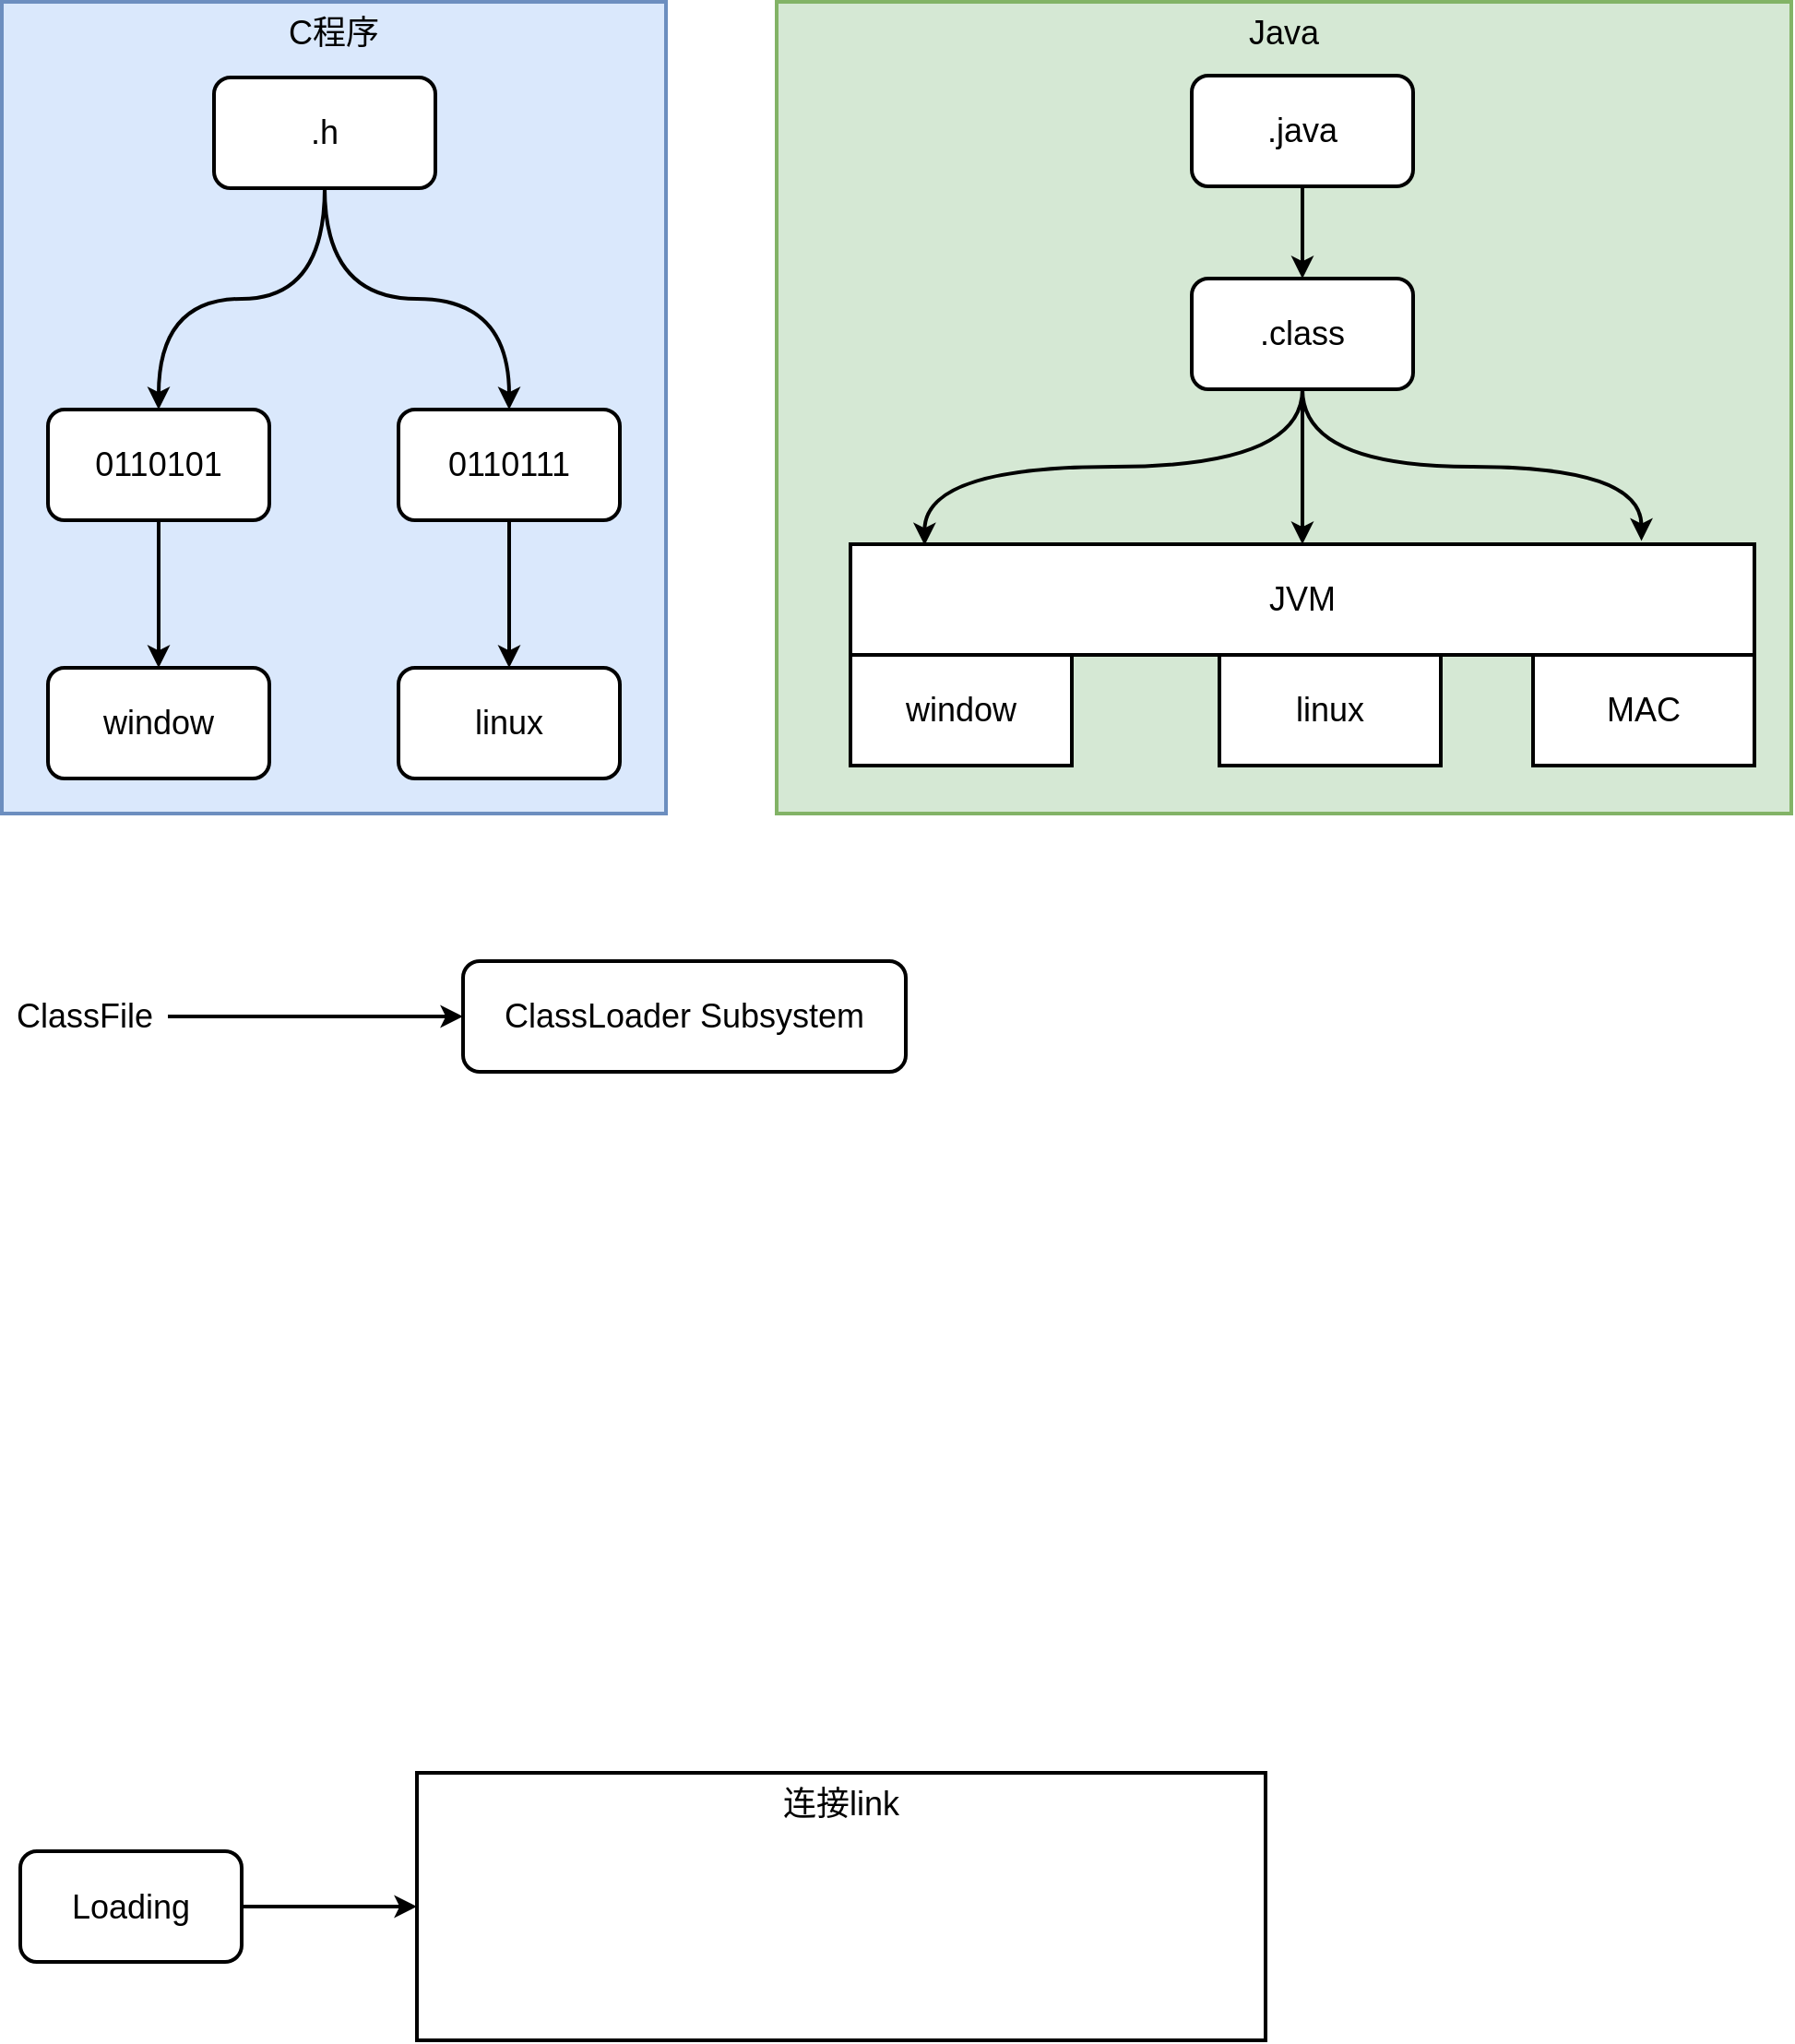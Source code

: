 <mxfile version="16.0.3" type="github" pages="6">
  <diagram id="BrPpC-8mLAdGoz8eTYsT" name="程序编译">
    <mxGraphModel dx="1038" dy="647" grid="1" gridSize="10" guides="1" tooltips="1" connect="1" arrows="1" fold="1" page="1" pageScale="1" pageWidth="827" pageHeight="1169" math="0" shadow="0">
      <root>
        <mxCell id="o0mdRVrfHWHIyfYO87qM-0" />
        <mxCell id="o0mdRVrfHWHIyfYO87qM-1" parent="o0mdRVrfHWHIyfYO87qM-0" />
        <mxCell id="o0mdRVrfHWHIyfYO87qM-2" value="C程序" style="rounded=0;whiteSpace=wrap;html=1;fontSize=18;strokeWidth=2;fillColor=#dae8fc;strokeColor=#6c8ebf;verticalAlign=top;" parent="o0mdRVrfHWHIyfYO87qM-1" vertex="1">
          <mxGeometry x="40" y="50" width="360" height="440" as="geometry" />
        </mxCell>
        <mxCell id="o0mdRVrfHWHIyfYO87qM-3" style="edgeStyle=orthogonalEdgeStyle;rounded=0;orthogonalLoop=1;jettySize=auto;html=1;entryX=0.5;entryY=0;entryDx=0;entryDy=0;fontSize=18;curved=1;strokeWidth=2;" parent="o0mdRVrfHWHIyfYO87qM-1" source="o0mdRVrfHWHIyfYO87qM-5" target="o0mdRVrfHWHIyfYO87qM-7" edge="1">
          <mxGeometry relative="1" as="geometry" />
        </mxCell>
        <mxCell id="o0mdRVrfHWHIyfYO87qM-4" style="edgeStyle=orthogonalEdgeStyle;curved=1;rounded=0;orthogonalLoop=1;jettySize=auto;html=1;fontSize=18;exitX=0.5;exitY=1;exitDx=0;exitDy=0;strokeWidth=2;" parent="o0mdRVrfHWHIyfYO87qM-1" source="o0mdRVrfHWHIyfYO87qM-5" target="o0mdRVrfHWHIyfYO87qM-9" edge="1">
          <mxGeometry relative="1" as="geometry" />
        </mxCell>
        <mxCell id="o0mdRVrfHWHIyfYO87qM-5" value=".h" style="rounded=1;whiteSpace=wrap;html=1;strokeWidth=2;fontSize=18;" parent="o0mdRVrfHWHIyfYO87qM-1" vertex="1">
          <mxGeometry x="155" y="91" width="120" height="60" as="geometry" />
        </mxCell>
        <mxCell id="o0mdRVrfHWHIyfYO87qM-6" style="edgeStyle=orthogonalEdgeStyle;curved=1;rounded=0;orthogonalLoop=1;jettySize=auto;html=1;entryX=0.5;entryY=0;entryDx=0;entryDy=0;fontSize=18;strokeWidth=2;" parent="o0mdRVrfHWHIyfYO87qM-1" source="o0mdRVrfHWHIyfYO87qM-7" target="o0mdRVrfHWHIyfYO87qM-10" edge="1">
          <mxGeometry relative="1" as="geometry" />
        </mxCell>
        <mxCell id="o0mdRVrfHWHIyfYO87qM-7" value="0110101" style="rounded=1;whiteSpace=wrap;html=1;fontSize=18;strokeWidth=2;" parent="o0mdRVrfHWHIyfYO87qM-1" vertex="1">
          <mxGeometry x="65" y="271" width="120" height="60" as="geometry" />
        </mxCell>
        <mxCell id="o0mdRVrfHWHIyfYO87qM-8" style="edgeStyle=orthogonalEdgeStyle;curved=1;rounded=0;orthogonalLoop=1;jettySize=auto;html=1;entryX=0.5;entryY=0;entryDx=0;entryDy=0;fontSize=18;strokeWidth=2;" parent="o0mdRVrfHWHIyfYO87qM-1" source="o0mdRVrfHWHIyfYO87qM-9" target="o0mdRVrfHWHIyfYO87qM-11" edge="1">
          <mxGeometry relative="1" as="geometry" />
        </mxCell>
        <mxCell id="o0mdRVrfHWHIyfYO87qM-9" value="0110111" style="rounded=1;whiteSpace=wrap;html=1;fontSize=18;strokeWidth=2;" parent="o0mdRVrfHWHIyfYO87qM-1" vertex="1">
          <mxGeometry x="255" y="271" width="120" height="60" as="geometry" />
        </mxCell>
        <mxCell id="o0mdRVrfHWHIyfYO87qM-10" value="window" style="rounded=1;whiteSpace=wrap;html=1;fontSize=18;strokeWidth=2;" parent="o0mdRVrfHWHIyfYO87qM-1" vertex="1">
          <mxGeometry x="65" y="411" width="120" height="60" as="geometry" />
        </mxCell>
        <mxCell id="o0mdRVrfHWHIyfYO87qM-11" value="linux" style="rounded=1;whiteSpace=wrap;html=1;fontSize=18;strokeWidth=2;" parent="o0mdRVrfHWHIyfYO87qM-1" vertex="1">
          <mxGeometry x="255" y="411" width="120" height="60" as="geometry" />
        </mxCell>
        <mxCell id="o0mdRVrfHWHIyfYO87qM-12" value="Java" style="rounded=0;whiteSpace=wrap;html=1;fontSize=18;strokeWidth=2;fillColor=#d5e8d4;strokeColor=#82b366;verticalAlign=top;" parent="o0mdRVrfHWHIyfYO87qM-1" vertex="1">
          <mxGeometry x="460" y="50" width="550" height="440" as="geometry" />
        </mxCell>
        <mxCell id="o0mdRVrfHWHIyfYO87qM-13" style="edgeStyle=orthogonalEdgeStyle;curved=1;rounded=0;orthogonalLoop=1;jettySize=auto;html=1;fontSize=18;strokeWidth=2;" parent="o0mdRVrfHWHIyfYO87qM-1" source="o0mdRVrfHWHIyfYO87qM-14" target="o0mdRVrfHWHIyfYO87qM-18" edge="1">
          <mxGeometry relative="1" as="geometry" />
        </mxCell>
        <mxCell id="o0mdRVrfHWHIyfYO87qM-14" value=".java" style="rounded=1;whiteSpace=wrap;html=1;fontSize=18;strokeWidth=2;" parent="o0mdRVrfHWHIyfYO87qM-1" vertex="1">
          <mxGeometry x="685" y="90" width="120" height="60" as="geometry" />
        </mxCell>
        <mxCell id="o0mdRVrfHWHIyfYO87qM-15" style="edgeStyle=orthogonalEdgeStyle;curved=1;rounded=0;orthogonalLoop=1;jettySize=auto;html=1;entryX=0.082;entryY=0.01;entryDx=0;entryDy=0;entryPerimeter=0;fontSize=18;strokeWidth=2;" parent="o0mdRVrfHWHIyfYO87qM-1" source="o0mdRVrfHWHIyfYO87qM-18" target="o0mdRVrfHWHIyfYO87qM-19" edge="1">
          <mxGeometry relative="1" as="geometry" />
        </mxCell>
        <mxCell id="o0mdRVrfHWHIyfYO87qM-16" style="edgeStyle=orthogonalEdgeStyle;curved=1;rounded=0;orthogonalLoop=1;jettySize=auto;html=1;fontSize=18;strokeWidth=2;" parent="o0mdRVrfHWHIyfYO87qM-1" source="o0mdRVrfHWHIyfYO87qM-18" target="o0mdRVrfHWHIyfYO87qM-19" edge="1">
          <mxGeometry relative="1" as="geometry" />
        </mxCell>
        <mxCell id="o0mdRVrfHWHIyfYO87qM-17" style="edgeStyle=orthogonalEdgeStyle;curved=1;rounded=0;orthogonalLoop=1;jettySize=auto;html=1;entryX=0.875;entryY=-0.03;entryDx=0;entryDy=0;entryPerimeter=0;fontSize=18;strokeWidth=2;" parent="o0mdRVrfHWHIyfYO87qM-1" source="o0mdRVrfHWHIyfYO87qM-18" target="o0mdRVrfHWHIyfYO87qM-19" edge="1">
          <mxGeometry relative="1" as="geometry" />
        </mxCell>
        <mxCell id="o0mdRVrfHWHIyfYO87qM-18" value=".class" style="rounded=1;whiteSpace=wrap;html=1;fontSize=18;strokeWidth=2;" parent="o0mdRVrfHWHIyfYO87qM-1" vertex="1">
          <mxGeometry x="685" y="200" width="120" height="60" as="geometry" />
        </mxCell>
        <mxCell id="o0mdRVrfHWHIyfYO87qM-19" value="JVM" style="rounded=0;whiteSpace=wrap;html=1;fontSize=18;strokeWidth=2;" parent="o0mdRVrfHWHIyfYO87qM-1" vertex="1">
          <mxGeometry x="500" y="344" width="490" height="60" as="geometry" />
        </mxCell>
        <mxCell id="o0mdRVrfHWHIyfYO87qM-20" value="window" style="rounded=0;whiteSpace=wrap;html=1;fontSize=18;strokeWidth=2;" parent="o0mdRVrfHWHIyfYO87qM-1" vertex="1">
          <mxGeometry x="500" y="404" width="120" height="60" as="geometry" />
        </mxCell>
        <mxCell id="o0mdRVrfHWHIyfYO87qM-21" value="linux" style="rounded=0;whiteSpace=wrap;html=1;fontSize=18;strokeWidth=2;" parent="o0mdRVrfHWHIyfYO87qM-1" vertex="1">
          <mxGeometry x="700" y="404" width="120" height="60" as="geometry" />
        </mxCell>
        <mxCell id="o0mdRVrfHWHIyfYO87qM-22" value="MAC" style="rounded=0;whiteSpace=wrap;html=1;fontSize=18;strokeWidth=2;" parent="o0mdRVrfHWHIyfYO87qM-1" vertex="1">
          <mxGeometry x="870" y="404" width="120" height="60" as="geometry" />
        </mxCell>
        <mxCell id="o0mdRVrfHWHIyfYO87qM-25" style="edgeStyle=orthogonalEdgeStyle;rounded=0;orthogonalLoop=1;jettySize=auto;html=1;fontSize=18;strokeWidth=2;" parent="o0mdRVrfHWHIyfYO87qM-1" source="o0mdRVrfHWHIyfYO87qM-23" target="o0mdRVrfHWHIyfYO87qM-24" edge="1">
          <mxGeometry relative="1" as="geometry" />
        </mxCell>
        <mxCell id="o0mdRVrfHWHIyfYO87qM-23" value="ClassFile" style="text;html=1;strokeColor=none;fillColor=none;align=center;verticalAlign=middle;whiteSpace=wrap;rounded=0;fontSize=18;" parent="o0mdRVrfHWHIyfYO87qM-1" vertex="1">
          <mxGeometry x="40" y="585" width="90" height="30" as="geometry" />
        </mxCell>
        <mxCell id="o0mdRVrfHWHIyfYO87qM-24" value="ClassLoader Subsystem" style="rounded=1;whiteSpace=wrap;html=1;fontSize=18;strokeWidth=2;" parent="o0mdRVrfHWHIyfYO87qM-1" vertex="1">
          <mxGeometry x="290" y="570" width="240" height="60" as="geometry" />
        </mxCell>
        <mxCell id="o0mdRVrfHWHIyfYO87qM-28" style="edgeStyle=orthogonalEdgeStyle;rounded=0;orthogonalLoop=1;jettySize=auto;html=1;fontSize=18;strokeWidth=2;" parent="o0mdRVrfHWHIyfYO87qM-1" source="o0mdRVrfHWHIyfYO87qM-26" target="o0mdRVrfHWHIyfYO87qM-27" edge="1">
          <mxGeometry relative="1" as="geometry" />
        </mxCell>
        <mxCell id="o0mdRVrfHWHIyfYO87qM-26" value="Loading" style="rounded=1;whiteSpace=wrap;html=1;fontSize=18;strokeWidth=2;" parent="o0mdRVrfHWHIyfYO87qM-1" vertex="1">
          <mxGeometry x="50" y="1052.5" width="120" height="60" as="geometry" />
        </mxCell>
        <mxCell id="o0mdRVrfHWHIyfYO87qM-27" value="连接link" style="rounded=0;whiteSpace=wrap;html=1;fontSize=18;strokeWidth=2;verticalAlign=top;" parent="o0mdRVrfHWHIyfYO87qM-1" vertex="1">
          <mxGeometry x="265" y="1010" width="460" height="145" as="geometry" />
        </mxCell>
      </root>
    </mxGraphModel>
  </diagram>
  <diagram id="2qeyQCbmPffhCebhITNP" name="JVM结构图">
    <mxGraphModel dx="1038" dy="647" grid="1" gridSize="10" guides="1" tooltips="1" connect="1" arrows="1" fold="1" page="1" pageScale="1" pageWidth="827" pageHeight="1169" background="none" math="0" shadow="0">
      <root>
        <mxCell id="0" />
        <mxCell id="1" parent="0" />
        <mxCell id="GCJxsYK008IPCIfOtPau-4" style="edgeStyle=orthogonalEdgeStyle;rounded=0;orthogonalLoop=1;jettySize=auto;html=1;fontSize=30;strokeWidth=2;" parent="1" source="GCJxsYK008IPCIfOtPau-1" target="GCJxsYK008IPCIfOtPau-3" edge="1">
          <mxGeometry relative="1" as="geometry" />
        </mxCell>
        <mxCell id="GCJxsYK008IPCIfOtPau-1" value="Class Files" style="text;html=1;strokeColor=none;fillColor=none;align=center;verticalAlign=middle;whiteSpace=wrap;rounded=0;fontSize=30;" parent="1" vertex="1">
          <mxGeometry x="130" y="151" width="150" height="30" as="geometry" />
        </mxCell>
        <mxCell id="GCJxsYK008IPCIfOtPau-3" value="Class Loader Subsystem" style="shape=cube;whiteSpace=wrap;html=1;boundedLbl=1;backgroundOutline=1;darkOpacity=0.05;darkOpacity2=0.1;fontSize=26;strokeWidth=2;fillColor=#dae8fc;strokeColor=#19202B;gradientColor=#7ea6e0;" parent="1" vertex="1">
          <mxGeometry x="490" y="126" width="350" height="80" as="geometry" />
        </mxCell>
        <mxCell id="GCJxsYK008IPCIfOtPau-5" value="Runtime Data Areas" style="rounded=0;whiteSpace=wrap;html=1;fontSize=26;strokeColor=#6c8ebf;strokeWidth=2;fillColor=#dae8fc;verticalAlign=bottom;fontStyle=1;gradientColor=#ffffff;" parent="1" vertex="1">
          <mxGeometry x="20" y="290" width="920" height="220" as="geometry" />
        </mxCell>
        <mxCell id="GCJxsYK008IPCIfOtPau-9" value="Method&lt;br style=&quot;font-size: 24px;&quot;&gt;Area" style="rounded=0;whiteSpace=wrap;html=1;fontSize=24;strokeColor=none;strokeWidth=1;fillColor=#cce5ff;gradientDirection=south;gradientColor=#ffffff;glass=0;shadow=1;" parent="1" vertex="1">
          <mxGeometry x="40" y="320" width="160" height="90" as="geometry" />
        </mxCell>
        <mxCell id="GCJxsYK008IPCIfOtPau-10" value="Heap" style="rounded=0;whiteSpace=wrap;html=1;fontSize=24;strokeColor=none;strokeWidth=1;fillColor=#cce5ff;gradientDirection=south;gradientColor=#ffffff;sketch=0;shadow=1;" parent="1" vertex="1">
          <mxGeometry x="220" y="320" width="160" height="90" as="geometry" />
        </mxCell>
        <mxCell id="GCJxsYK008IPCIfOtPau-11" value="&amp;nbsp; Execution&lt;br style=&quot;font-size: 26px;&quot;&gt;&amp;nbsp; Engine" style="shape=cube;whiteSpace=wrap;html=1;boundedLbl=1;backgroundOutline=1;darkOpacity=0.05;darkOpacity2=0.1;fontSize=26;strokeColor=#000000;strokeWidth=2;fillColor=#dae8fc;gradientColor=#7ea6e0;align=left;gradientDirection=west;" parent="1" vertex="1">
          <mxGeometry x="40" y="580" width="490" height="130" as="geometry" />
        </mxCell>
        <mxCell id="GCJxsYK008IPCIfOtPau-12" value="JIT&lt;br style=&quot;font-size: 20px;&quot;&gt;Compiler" style="rounded=0;whiteSpace=wrap;html=1;fontSize=20;strokeColor=none;strokeWidth=2;fillColor=#cce5ff;gradientColor=#ffffff;" parent="1" vertex="1">
          <mxGeometry x="225" y="625" width="120" height="70" as="geometry" />
        </mxCell>
        <mxCell id="GCJxsYK008IPCIfOtPau-13" value="Garbage&lt;br&gt;Collector" style="rounded=0;whiteSpace=wrap;html=1;fontSize=20;strokeColor=none;strokeWidth=2;fillColor=#cce5ff;gradientColor=#ffffff;" parent="1" vertex="1">
          <mxGeometry x="370" y="625" width="120" height="70" as="geometry" />
        </mxCell>
        <mxCell id="GCJxsYK008IPCIfOtPau-14" value="" style="shape=flexArrow;endArrow=classic;html=1;rounded=0;fontSize=26;strokeWidth=2;exitX=0.25;exitY=1;exitDx=0;exitDy=0;endWidth=26;endSize=8.47;width=18;fillColor=#e1d5e7;strokeColor=#9673a6;entryX=0.429;entryY=0.012;entryDx=0;entryDy=0;entryPerimeter=0;" parent="1" source="GCJxsYK008IPCIfOtPau-5" target="GCJxsYK008IPCIfOtPau-11" edge="1">
          <mxGeometry width="50" height="50" relative="1" as="geometry">
            <mxPoint x="390" y="520" as="sourcePoint" />
            <mxPoint x="205" y="580" as="targetPoint" />
          </mxGeometry>
        </mxCell>
        <mxCell id="GCJxsYK008IPCIfOtPau-15" value="" style="shape=flexArrow;endArrow=classic;html=1;rounded=0;fontSize=26;strokeWidth=2;exitX=0.25;exitY=1;exitDx=0;exitDy=0;endWidth=26;endSize=8.47;width=18;fillColor=#e1d5e7;strokeColor=#9673a6;gradientColor=none;" parent="1" edge="1">
          <mxGeometry width="50" height="50" relative="1" as="geometry">
            <mxPoint x="190" y="580" as="sourcePoint" />
            <mxPoint x="190" y="510" as="targetPoint" />
          </mxGeometry>
        </mxCell>
        <mxCell id="GCJxsYK008IPCIfOtPau-16" value="" style="shape=flexArrow;endArrow=classic;html=1;rounded=0;fontSize=26;strokeWidth=2;exitX=0.574;exitY=1.003;exitDx=0;exitDy=0;exitPerimeter=0;width=27;endSize=10.2;endWidth=32;fillColor=#e1d5e7;strokeColor=#9673a6;entryX=0.729;entryY=0;entryDx=0;entryDy=0;entryPerimeter=0;" parent="1" source="GCJxsYK008IPCIfOtPau-3" target="GCJxsYK008IPCIfOtPau-5" edge="1">
          <mxGeometry width="50" height="50" relative="1" as="geometry">
            <mxPoint x="490" y="240" as="sourcePoint" />
            <mxPoint x="660" y="288" as="targetPoint" />
          </mxGeometry>
        </mxCell>
        <mxCell id="GCJxsYK008IPCIfOtPau-17" value="" style="shape=flexArrow;endArrow=classic;html=1;rounded=0;fontSize=26;strokeWidth=2;entryX=0.692;entryY=-0.014;entryDx=0;entryDy=0;entryPerimeter=0;width=27;endSize=10.91;endWidth=35;fillColor=#e1d5e7;strokeColor=#9673a6;exitX=0.622;exitY=0;exitDx=0;exitDy=0;exitPerimeter=0;" parent="1" source="GCJxsYK008IPCIfOtPau-5" edge="1">
          <mxGeometry width="50" height="50" relative="1" as="geometry">
            <mxPoint x="592" y="287" as="sourcePoint" />
            <mxPoint x="591.824" y="206" as="targetPoint" />
          </mxGeometry>
        </mxCell>
        <mxCell id="GCJxsYK008IPCIfOtPau-18" value="Java&lt;br&gt;Thread" style="rounded=0;whiteSpace=wrap;html=1;fontSize=24;strokeColor=none;strokeWidth=1;fillColor=#cce5ff;gradientDirection=south;gradientColor=#ffffff;sketch=0;shadow=1;" parent="1" vertex="1">
          <mxGeometry x="400" y="320" width="160" height="90" as="geometry" />
        </mxCell>
        <mxCell id="GCJxsYK008IPCIfOtPau-19" value="Program&lt;br&gt;Counter&lt;br&gt;Registers" style="rounded=0;whiteSpace=wrap;html=1;fontSize=24;strokeColor=none;strokeWidth=1;fillColor=#cce5ff;gradientDirection=south;gradientColor=#ffffff;sketch=0;shadow=1;" parent="1" vertex="1">
          <mxGeometry x="580" y="320" width="160" height="90" as="geometry" />
        </mxCell>
        <mxCell id="GCJxsYK008IPCIfOtPau-20" value="Native&lt;br&gt;Internal&lt;br&gt;Threads" style="rounded=0;whiteSpace=wrap;html=1;fontSize=24;strokeColor=none;strokeWidth=1;fillColor=#cce5ff;gradientDirection=south;gradientColor=#ffffff;sketch=0;shadow=1;" parent="1" vertex="1">
          <mxGeometry x="760" y="320" width="160" height="90" as="geometry" />
        </mxCell>
        <mxCell id="GCJxsYK008IPCIfOtPau-21" value="Native&lt;br&gt;Method&lt;br&gt;Interface" style="rounded=0;whiteSpace=wrap;html=1;shadow=1;glass=0;sketch=0;fontSize=24;strokeColor=#D2DEED;strokeWidth=1;gradientDirection=south;fillColor=#cce5ff;gradientColor=#ffffff;" parent="1" vertex="1">
          <mxGeometry x="673" y="600" width="177" height="110" as="geometry" />
        </mxCell>
        <mxCell id="GCJxsYK008IPCIfOtPau-22" value="" style="endArrow=classic;startArrow=classic;html=1;rounded=0;fontSize=24;strokeWidth=2;gradientColor=none;entryX=0;entryY=0.5;entryDx=0;entryDy=0;exitX=0;exitY=0;exitDx=490;exitDy=75;exitPerimeter=0;" parent="1" source="GCJxsYK008IPCIfOtPau-11" target="GCJxsYK008IPCIfOtPau-21" edge="1">
          <mxGeometry width="50" height="50" relative="1" as="geometry">
            <mxPoint x="490" y="480" as="sourcePoint" />
            <mxPoint x="540" y="430" as="targetPoint" />
          </mxGeometry>
        </mxCell>
        <mxCell id="GCJxsYK008IPCIfOtPau-23" value="" style="endArrow=classic;startArrow=classic;html=1;rounded=0;fontSize=24;strokeWidth=2;gradientColor=none;entryX=0.808;entryY=1.005;entryDx=0;entryDy=0;entryPerimeter=0;exitX=0.5;exitY=0;exitDx=0;exitDy=0;" parent="1" source="GCJxsYK008IPCIfOtPau-21" target="GCJxsYK008IPCIfOtPau-5" edge="1">
          <mxGeometry width="50" height="50" relative="1" as="geometry">
            <mxPoint x="740" y="580" as="sourcePoint" />
            <mxPoint x="790" y="530" as="targetPoint" />
          </mxGeometry>
        </mxCell>
        <mxCell id="GCJxsYK008IPCIfOtPau-25" style="edgeStyle=orthogonalEdgeStyle;rounded=0;orthogonalLoop=1;jettySize=auto;html=1;entryX=1;entryY=0.5;entryDx=0;entryDy=0;fontSize=24;strokeWidth=2;gradientColor=none;" parent="1" source="GCJxsYK008IPCIfOtPau-24" target="GCJxsYK008IPCIfOtPau-21" edge="1">
          <mxGeometry relative="1" as="geometry" />
        </mxCell>
        <mxCell id="GCJxsYK008IPCIfOtPau-24" value="Native&lt;br&gt;Method&lt;br&gt;Libraries" style="text;html=1;strokeColor=none;fillColor=none;align=center;verticalAlign=middle;whiteSpace=wrap;rounded=0;shadow=1;glass=0;sketch=0;fontSize=24;" parent="1" vertex="1">
          <mxGeometry x="900" y="612.5" width="120" height="85" as="geometry" />
        </mxCell>
        <mxCell id="GCJxsYK008IPCIfOtPau-26" value="HotSpot JVM:Architecture" style="text;html=1;strokeColor=none;fillColor=none;align=center;verticalAlign=middle;whiteSpace=wrap;rounded=0;shadow=1;glass=0;sketch=0;fontSize=40;fontStyle=1" parent="1" vertex="1">
          <mxGeometry x="210" y="50" width="550" height="30" as="geometry" />
        </mxCell>
      </root>
    </mxGraphModel>
  </diagram>
  <diagram id="6c3I7alsUVyJTJP19MSs" name="类加载器（双亲委派机制）">
    <mxGraphModel dx="1038" dy="647" grid="1" gridSize="10" guides="1" tooltips="1" connect="1" arrows="1" fold="1" page="1" pageScale="1" pageWidth="827" pageHeight="1169" math="0" shadow="0">
      <root>
        <mxCell id="tSh51RTxntLPx30OHqAE-0" />
        <mxCell id="tSh51RTxntLPx30OHqAE-1" parent="tSh51RTxntLPx30OHqAE-0" />
        <mxCell id="tSh51RTxntLPx30OHqAE-10" style="edgeStyle=orthogonalEdgeStyle;rounded=0;orthogonalLoop=1;jettySize=auto;html=1;entryX=0.75;entryY=0;entryDx=0;entryDy=0;fontSize=18;strokeWidth=2;exitX=0.75;exitY=1;exitDx=0;exitDy=0;" parent="tSh51RTxntLPx30OHqAE-1" source="tSh51RTxntLPx30OHqAE-2" target="tSh51RTxntLPx30OHqAE-3" edge="1">
          <mxGeometry relative="1" as="geometry" />
        </mxCell>
        <mxCell id="tSh51RTxntLPx30OHqAE-16" value="4、没有找到，交给 ExtClassLoader" style="edgeLabel;html=1;align=center;verticalAlign=middle;resizable=0;points=[];fontSize=14;" parent="tSh51RTxntLPx30OHqAE-10" vertex="1" connectable="0">
          <mxGeometry x="-0.329" relative="1" as="geometry">
            <mxPoint as="offset" />
          </mxGeometry>
        </mxCell>
        <mxCell id="tSh51RTxntLPx30OHqAE-21" style="edgeStyle=orthogonalEdgeStyle;rounded=0;orthogonalLoop=1;jettySize=auto;html=1;fontSize=18;strokeWidth=2;" parent="tSh51RTxntLPx30OHqAE-1" source="tSh51RTxntLPx30OHqAE-2" target="tSh51RTxntLPx30OHqAE-19" edge="1">
          <mxGeometry relative="1" as="geometry" />
        </mxCell>
        <mxCell id="tSh51RTxntLPx30OHqAE-2" value="启动类、根据加载器 BootstrapClassLoader" style="rounded=1;whiteSpace=wrap;html=1;fontSize=16;strokeWidth=2;" parent="tSh51RTxntLPx30OHqAE-1" vertex="1">
          <mxGeometry x="60" y="50" width="410" height="60" as="geometry" />
        </mxCell>
        <mxCell id="tSh51RTxntLPx30OHqAE-9" style="edgeStyle=orthogonalEdgeStyle;rounded=0;orthogonalLoop=1;jettySize=auto;html=1;entryX=0.221;entryY=1.039;entryDx=0;entryDy=0;entryPerimeter=0;fontSize=18;strokeWidth=2;exitX=0.221;exitY=-0.026;exitDx=0;exitDy=0;exitPerimeter=0;" parent="tSh51RTxntLPx30OHqAE-1" source="tSh51RTxntLPx30OHqAE-3" target="tSh51RTxntLPx30OHqAE-2" edge="1">
          <mxGeometry relative="1" as="geometry" />
        </mxCell>
        <mxCell id="tSh51RTxntLPx30OHqAE-15" value="3、委托" style="edgeLabel;html=1;align=center;verticalAlign=middle;resizable=0;points=[];fontSize=14;" parent="tSh51RTxntLPx30OHqAE-9" vertex="1" connectable="0">
          <mxGeometry x="0.257" y="3" relative="1" as="geometry">
            <mxPoint as="offset" />
          </mxGeometry>
        </mxCell>
        <mxCell id="tSh51RTxntLPx30OHqAE-11" style="edgeStyle=orthogonalEdgeStyle;rounded=0;orthogonalLoop=1;jettySize=auto;html=1;entryX=0.726;entryY=-0.001;entryDx=0;entryDy=0;entryPerimeter=0;fontSize=18;strokeWidth=2;exitX=0.75;exitY=1;exitDx=0;exitDy=0;" parent="tSh51RTxntLPx30OHqAE-1" source="tSh51RTxntLPx30OHqAE-3" target="tSh51RTxntLPx30OHqAE-4" edge="1">
          <mxGeometry relative="1" as="geometry" />
        </mxCell>
        <mxCell id="tSh51RTxntLPx30OHqAE-17" value="5、没有找到，交给AppClassLoader" style="edgeLabel;html=1;align=center;verticalAlign=middle;resizable=0;points=[];fontSize=14;" parent="tSh51RTxntLPx30OHqAE-11" vertex="1" connectable="0">
          <mxGeometry x="-0.232" relative="1" as="geometry">
            <mxPoint as="offset" />
          </mxGeometry>
        </mxCell>
        <mxCell id="tSh51RTxntLPx30OHqAE-22" style="edgeStyle=orthogonalEdgeStyle;rounded=0;orthogonalLoop=1;jettySize=auto;html=1;fontSize=18;strokeWidth=2;" parent="tSh51RTxntLPx30OHqAE-1" source="tSh51RTxntLPx30OHqAE-3" target="tSh51RTxntLPx30OHqAE-20" edge="1">
          <mxGeometry relative="1" as="geometry" />
        </mxCell>
        <mxCell id="tSh51RTxntLPx30OHqAE-3" value="扩展类加载器 ExtClassLoader" style="rounded=1;whiteSpace=wrap;html=1;fontSize=16;strokeWidth=2;" parent="tSh51RTxntLPx30OHqAE-1" vertex="1">
          <mxGeometry x="60" y="200" width="410" height="60" as="geometry" />
        </mxCell>
        <mxCell id="tSh51RTxntLPx30OHqAE-8" style="edgeStyle=orthogonalEdgeStyle;rounded=0;orthogonalLoop=1;jettySize=auto;html=1;entryX=0.218;entryY=1.037;entryDx=0;entryDy=0;entryPerimeter=0;fontSize=18;strokeWidth=2;exitX=0.195;exitY=-0.006;exitDx=0;exitDy=0;exitPerimeter=0;" parent="tSh51RTxntLPx30OHqAE-1" source="tSh51RTxntLPx30OHqAE-4" target="tSh51RTxntLPx30OHqAE-3" edge="1">
          <mxGeometry relative="1" as="geometry" />
        </mxCell>
        <mxCell id="tSh51RTxntLPx30OHqAE-14" value="2、委托" style="edgeLabel;html=1;align=center;verticalAlign=middle;resizable=0;points=[];fontSize=14;" parent="tSh51RTxntLPx30OHqAE-8" vertex="1" connectable="0">
          <mxGeometry x="0.156" y="-1" relative="1" as="geometry">
            <mxPoint as="offset" />
          </mxGeometry>
        </mxCell>
        <mxCell id="tSh51RTxntLPx30OHqAE-12" style="edgeStyle=orthogonalEdgeStyle;rounded=0;orthogonalLoop=1;jettySize=auto;html=1;entryX=0.5;entryY=0;entryDx=0;entryDy=0;fontSize=18;strokeWidth=2;exitX=0.743;exitY=1.018;exitDx=0;exitDy=0;exitPerimeter=0;" parent="tSh51RTxntLPx30OHqAE-1" source="tSh51RTxntLPx30OHqAE-4" target="tSh51RTxntLPx30OHqAE-6" edge="1">
          <mxGeometry relative="1" as="geometry" />
        </mxCell>
        <mxCell id="tSh51RTxntLPx30OHqAE-18" value="6、没有找到，交给SeltClassLoader" style="edgeLabel;html=1;align=center;verticalAlign=middle;resizable=0;points=[];fontSize=14;" parent="tSh51RTxntLPx30OHqAE-12" vertex="1" connectable="0">
          <mxGeometry x="-0.339" relative="1" as="geometry">
            <mxPoint as="offset" />
          </mxGeometry>
        </mxCell>
        <mxCell id="tSh51RTxntLPx30OHqAE-26" style="edgeStyle=orthogonalEdgeStyle;rounded=0;orthogonalLoop=1;jettySize=auto;html=1;fontSize=18;strokeWidth=2;" parent="tSh51RTxntLPx30OHqAE-1" source="tSh51RTxntLPx30OHqAE-4" target="tSh51RTxntLPx30OHqAE-24" edge="1">
          <mxGeometry relative="1" as="geometry" />
        </mxCell>
        <mxCell id="tSh51RTxntLPx30OHqAE-4" value="系统、应用加载器 AppClassLoader" style="rounded=1;whiteSpace=wrap;html=1;fontSize=16;strokeWidth=2;" parent="tSh51RTxntLPx30OHqAE-1" vertex="1">
          <mxGeometry x="70" y="370" width="410" height="60" as="geometry" />
        </mxCell>
        <mxCell id="tSh51RTxntLPx30OHqAE-7" style="edgeStyle=orthogonalEdgeStyle;rounded=0;orthogonalLoop=1;jettySize=auto;html=1;entryX=0.183;entryY=1;entryDx=0;entryDy=0;entryPerimeter=0;fontSize=18;strokeWidth=2;" parent="tSh51RTxntLPx30OHqAE-1" source="tSh51RTxntLPx30OHqAE-5" target="tSh51RTxntLPx30OHqAE-4" edge="1">
          <mxGeometry relative="1" as="geometry" />
        </mxCell>
        <mxCell id="tSh51RTxntLPx30OHqAE-13" value="1、挂载" style="edgeLabel;html=1;align=center;verticalAlign=middle;resizable=0;points=[];fontSize=14;" parent="tSh51RTxntLPx30OHqAE-7" vertex="1" connectable="0">
          <mxGeometry x="-0.119" y="-2" relative="1" as="geometry">
            <mxPoint as="offset" />
          </mxGeometry>
        </mxCell>
        <mxCell id="tSh51RTxntLPx30OHqAE-5" value="自定义类加载器" style="rounded=1;whiteSpace=wrap;html=1;fontSize=16;strokeWidth=2;" parent="tSh51RTxntLPx30OHqAE-1" vertex="1">
          <mxGeometry x="56" y="525" width="180" height="60" as="geometry" />
        </mxCell>
        <mxCell id="tSh51RTxntLPx30OHqAE-27" style="edgeStyle=orthogonalEdgeStyle;rounded=0;orthogonalLoop=1;jettySize=auto;html=1;fontSize=18;strokeWidth=2;" parent="tSh51RTxntLPx30OHqAE-1" source="tSh51RTxntLPx30OHqAE-6" target="tSh51RTxntLPx30OHqAE-25" edge="1">
          <mxGeometry relative="1" as="geometry" />
        </mxCell>
        <mxCell id="tSh51RTxntLPx30OHqAE-6" value="自定义类加载器" style="rounded=1;whiteSpace=wrap;html=1;fontSize=16;strokeWidth=2;" parent="tSh51RTxntLPx30OHqAE-1" vertex="1">
          <mxGeometry x="280" y="525" width="190" height="60" as="geometry" />
        </mxCell>
        <mxCell id="tSh51RTxntLPx30OHqAE-19" value="%/JAVA_HOME/lib" style="text;html=1;strokeColor=none;fillColor=none;align=center;verticalAlign=middle;whiteSpace=wrap;rounded=0;fontSize=16;" parent="tSh51RTxntLPx30OHqAE-1" vertex="1">
          <mxGeometry x="607" y="65" width="143" height="30" as="geometry" />
        </mxCell>
        <mxCell id="tSh51RTxntLPx30OHqAE-20" value="%/JAVA_HOME/jir/lib/ext" style="text;html=1;strokeColor=none;fillColor=none;align=center;verticalAlign=middle;whiteSpace=wrap;rounded=0;fontSize=16;" parent="tSh51RTxntLPx30OHqAE-1" vertex="1">
          <mxGeometry x="607" y="215" width="193" height="30" as="geometry" />
        </mxCell>
        <mxCell id="tSh51RTxntLPx30OHqAE-24" value="ClassPath,当前应用" style="text;html=1;strokeColor=none;fillColor=none;align=center;verticalAlign=middle;whiteSpace=wrap;rounded=0;fontSize=16;" parent="tSh51RTxntLPx30OHqAE-1" vertex="1">
          <mxGeometry x="620" y="385" width="160" height="30" as="geometry" />
        </mxCell>
        <mxCell id="tSh51RTxntLPx30OHqAE-25" value="本地磁盘或网络" style="text;html=1;strokeColor=none;fillColor=none;align=center;verticalAlign=middle;whiteSpace=wrap;rounded=0;fontSize=16;" parent="tSh51RTxntLPx30OHqAE-1" vertex="1">
          <mxGeometry x="630" y="540" width="130" height="30" as="geometry" />
        </mxCell>
        <mxCell id="GTbAWmtr8gv5MRB0v87--0" value="沙箱机制" style="shape=note;whiteSpace=wrap;html=1;backgroundOutline=1;darkOpacity=0.05;fontSize=16;strokeWidth=2;fillColor=#fff2cc;strokeColor=#d6b656;" parent="tSh51RTxntLPx30OHqAE-1" vertex="1">
          <mxGeometry x="210" y="680" width="300" height="100" as="geometry" />
        </mxCell>
      </root>
    </mxGraphModel>
  </diagram>
  <diagram id="wTqNtEC7suXkA1arGQHM" name="运行时数据区域">
    <mxGraphModel dx="1865" dy="647" grid="1" gridSize="10" guides="1" tooltips="1" connect="1" arrows="1" fold="1" page="1" pageScale="1" pageWidth="827" pageHeight="1169" math="0" shadow="0">
      <root>
        <mxCell id="BbJAuV3L56FwL83caDEo-0" />
        <mxCell id="BbJAuV3L56FwL83caDEo-1" parent="BbJAuV3L56FwL83caDEo-0" />
        <mxCell id="BbJAuV3L56FwL83caDEo-27" value="Heap" style="rounded=0;whiteSpace=wrap;html=1;fontSize=16;strokeWidth=2;verticalAlign=top;" parent="BbJAuV3L56FwL83caDEo-1" vertex="1">
          <mxGeometry x="-408" y="900" width="306" height="220" as="geometry" />
        </mxCell>
        <mxCell id="BbJAuV3L56FwL83caDEo-2" value="1、程序计数器：私有的&lt;br&gt;&lt;span style=&quot;white-space: pre&quot;&gt; &lt;/span&gt;Java方法：虚拟机字节码指定的地址&lt;br&gt;&lt;span style=&quot;white-space: pre&quot;&gt; &lt;/span&gt;native方法：undifined&lt;br&gt;2、stack：私有的&lt;br&gt;&lt;span style=&quot;white-space: pre&quot;&gt; &lt;/span&gt;每个方法对应的虚拟机栈，局部变量等&lt;br&gt;3、本地方法栈：私有的，native&lt;br&gt;4、方法区（永久代）共享&lt;br&gt;&lt;span style=&quot;white-space: pre&quot;&gt; &lt;/span&gt;1.6 有永久代，常量池放到方法区&lt;br&gt;&lt;span style=&quot;white-space: pre&quot;&gt; &lt;/span&gt;1.7 有永久代，常量池放在堆中&lt;br&gt;&lt;span style=&quot;white-space: pre&quot;&gt; &lt;/span&gt;1.8 元空间，64 位 JVM 默认元空间是 21 M&lt;br&gt;5、堆：共享空间&lt;br&gt;&lt;span style=&quot;white-space: pre&quot;&gt; &lt;/span&gt;存放大部分的实例对象，堆是 GC 的主要区域" style="shape=note;whiteSpace=wrap;html=1;backgroundOutline=1;darkOpacity=0.05;fontSize=16;strokeWidth=2;fillColor=#fff2cc;strokeColor=#d6b656;align=left;verticalAlign=top;" parent="BbJAuV3L56FwL83caDEo-1" vertex="1">
          <mxGeometry x="-110" y="50" width="500" height="280" as="geometry" />
        </mxCell>
        <mxCell id="BbJAuV3L56FwL83caDEo-3" value="Runtime Data areas" style="rounded=0;whiteSpace=wrap;html=1;fontSize=16;strokeWidth=2;fillColor=#dae8fc;strokeColor=#6c8ebf;verticalAlign=top;" parent="BbJAuV3L56FwL83caDEo-1" vertex="1">
          <mxGeometry x="-800" y="40" width="660" height="300" as="geometry" />
        </mxCell>
        <mxCell id="BbJAuV3L56FwL83caDEo-4" value="方法区" style="rounded=1;whiteSpace=wrap;html=1;fontSize=16;strokeWidth=2;fillColor=#1ba1e2;fontColor=#ffffff;strokeColor=#006EAF;verticalAlign=top;" parent="BbJAuV3L56FwL83caDEo-1" vertex="1">
          <mxGeometry x="-770" y="70" width="210" height="110" as="geometry" />
        </mxCell>
        <mxCell id="BbJAuV3L56FwL83caDEo-5" value="运行时常量池" style="rounded=1;whiteSpace=wrap;html=1;fontSize=16;strokeWidth=2;" parent="BbJAuV3L56FwL83caDEo-1" vertex="1">
          <mxGeometry x="-770" y="120" width="210" height="60" as="geometry" />
        </mxCell>
        <mxCell id="BbJAuV3L56FwL83caDEo-6" value="Heap" style="rounded=1;whiteSpace=wrap;html=1;fontSize=16;strokeWidth=2;fillColor=#1ba1e2;fontColor=#ffffff;strokeColor=#006EAF;" parent="BbJAuV3L56FwL83caDEo-1" vertex="1">
          <mxGeometry x="-780" y="230" width="220" height="90" as="geometry" />
        </mxCell>
        <mxCell id="BbJAuV3L56FwL83caDEo-7" value="Stack" style="rounded=1;whiteSpace=wrap;html=1;fontSize=16;strokeWidth=2;fillColor=#f0a30a;fontColor=#000000;strokeColor=#BD7000;" parent="BbJAuV3L56FwL83caDEo-1" vertex="1">
          <mxGeometry x="-520" y="90" width="150" height="230" as="geometry" />
        </mxCell>
        <mxCell id="BbJAuV3L56FwL83caDEo-8" value="本地方法栈" style="rounded=1;whiteSpace=wrap;html=1;fontSize=16;strokeWidth=2;fillColor=#f0a30a;fontColor=#000000;strokeColor=#BD7000;" parent="BbJAuV3L56FwL83caDEo-1" vertex="1">
          <mxGeometry x="-330" y="110" width="150" height="90" as="geometry" />
        </mxCell>
        <mxCell id="BbJAuV3L56FwL83caDEo-9" value="程序计数器" style="rounded=1;whiteSpace=wrap;html=1;fontSize=16;strokeWidth=2;fillColor=#f0a30a;fontColor=#000000;strokeColor=#BD7000;" parent="BbJAuV3L56FwL83caDEo-1" vertex="1">
          <mxGeometry x="-330" y="220" width="150" height="90" as="geometry" />
        </mxCell>
        <mxCell id="BbJAuV3L56FwL83caDEo-10" value="Heap" style="rounded=0;whiteSpace=wrap;html=1;fontSize=18;strokeWidth=2;verticalAlign=top;fillColor=#1ba1e2;strokeColor=#006EAF;fontColor=#ffffff;" parent="BbJAuV3L56FwL83caDEo-1" vertex="1">
          <mxGeometry x="-800" y="480" width="720" height="250" as="geometry" />
        </mxCell>
        <mxCell id="BbJAuV3L56FwL83caDEo-11" value="" style="shape=flexArrow;endArrow=classic;html=1;rounded=0;fontSize=16;strokeWidth=2;exitX=0.5;exitY=1;exitDx=0;exitDy=0;entryX=0.181;entryY=0.007;entryDx=0;entryDy=0;entryPerimeter=0;" parent="BbJAuV3L56FwL83caDEo-1" source="BbJAuV3L56FwL83caDEo-6" target="BbJAuV3L56FwL83caDEo-10" edge="1">
          <mxGeometry width="50" height="50" relative="1" as="geometry">
            <mxPoint x="-710" y="450" as="sourcePoint" />
            <mxPoint x="-660" y="400" as="targetPoint" />
          </mxGeometry>
        </mxCell>
        <mxCell id="BbJAuV3L56FwL83caDEo-12" value="Eden(8/10)" style="rounded=0;whiteSpace=wrap;html=1;fontSize=18;strokeWidth=2;fillColor=#6d8764;fontColor=#ffffff;strokeColor=#3A5431;" parent="BbJAuV3L56FwL83caDEo-1" vertex="1">
          <mxGeometry x="-800" y="580" width="190" height="150" as="geometry" />
        </mxCell>
        <mxCell id="BbJAuV3L56FwL83caDEo-13" value="survior&lt;br style=&quot;font-size: 18px;&quot;&gt;from(1/10)" style="rounded=0;whiteSpace=wrap;html=1;fontSize=18;strokeWidth=2;fillColor=#6d8764;fontColor=#ffffff;strokeColor=#3A5431;" parent="BbJAuV3L56FwL83caDEo-1" vertex="1">
          <mxGeometry x="-609" y="580" width="120" height="150" as="geometry" />
        </mxCell>
        <mxCell id="BbJAuV3L56FwL83caDEo-14" value="survior&lt;br style=&quot;font-size: 18px;&quot;&gt;to (1/10)" style="rounded=0;whiteSpace=wrap;html=1;fontSize=18;strokeWidth=2;fillColor=#6d8764;fontColor=#ffffff;strokeColor=#3A5431;" parent="BbJAuV3L56FwL83caDEo-1" vertex="1">
          <mxGeometry x="-489" y="580" width="120" height="150" as="geometry" />
        </mxCell>
        <mxCell id="BbJAuV3L56FwL83caDEo-15" value="" style="rounded=0;whiteSpace=wrap;html=1;fontSize=16;strokeWidth=2;fillColor=#60a917;fontColor=#ffffff;strokeColor=#2D7600;" parent="BbJAuV3L56FwL83caDEo-1" vertex="1">
          <mxGeometry x="-369" y="580" width="289" height="150" as="geometry" />
        </mxCell>
        <mxCell id="BbJAuV3L56FwL83caDEo-16" value="" style="shape=curlyBracket;whiteSpace=wrap;html=1;rounded=1;fontSize=16;strokeWidth=2;rotation=90;size=0.5;" parent="BbJAuV3L56FwL83caDEo-1" vertex="1">
          <mxGeometry x="-600.77" y="350.16" width="30" height="427.69" as="geometry" />
        </mxCell>
        <mxCell id="BbJAuV3L56FwL83caDEo-17" value="年轻代1/3" style="text;html=1;strokeColor=none;fillColor=none;align=center;verticalAlign=middle;whiteSpace=wrap;rounded=0;fontSize=18;" parent="BbJAuV3L56FwL83caDEo-1" vertex="1">
          <mxGeometry x="-628.77" y="520" width="86" height="30" as="geometry" />
        </mxCell>
        <mxCell id="BbJAuV3L56FwL83caDEo-18" value="" style="shape=curlyBracket;whiteSpace=wrap;html=1;rounded=1;flipH=1;fontSize=18;strokeWidth=2;direction=south;" parent="BbJAuV3L56FwL83caDEo-1" vertex="1">
          <mxGeometry x="-369" y="550" width="289" height="30" as="geometry" />
        </mxCell>
        <mxCell id="BbJAuV3L56FwL83caDEo-19" value="老年代2/3" style="text;html=1;strokeColor=none;fillColor=none;align=center;verticalAlign=middle;whiteSpace=wrap;rounded=0;fontSize=18;" parent="BbJAuV3L56FwL83caDEo-1" vertex="1">
          <mxGeometry x="-260" y="520" width="86" height="30" as="geometry" />
        </mxCell>
        <mxCell id="BbJAuV3L56FwL83caDEo-20" value="1、如何创建对象：new、反射、克隆、序列化机制&lt;br&gt;2、创建的对象存储位置&lt;br&gt;&lt;span style=&quot;white-space: pre&quot;&gt; &lt;/span&gt;public&amp;nbsp; void&amp;nbsp; Demo(){&lt;br&gt;&lt;span style=&quot;white-space: pre&quot;&gt; &lt;/span&gt;&lt;span style=&quot;white-space: pre&quot;&gt; U&lt;/span&gt;ser user = new User();&lt;br&gt;&lt;span style=&quot;white-space: pre&quot;&gt; &lt;/span&gt;&lt;span style=&quot;white-space: pre&quot;&gt; &lt;/span&gt;user.sayHi();&lt;br&gt;&lt;span style=&quot;white-space: pre&quot;&gt; &lt;/span&gt;&lt;span style=&quot;white-space: pre&quot;&gt; &lt;/span&gt;StringBuffer sb = new StringBuffer();&lt;br&gt;&lt;span style=&quot;white-space: pre&quot;&gt; &lt;/span&gt;&lt;span style=&quot;white-space: pre&quot;&gt; &lt;/span&gt;sb.append();&lt;br&gt;&lt;span style=&quot;white-space: pre&quot;&gt; &lt;/span&gt;&lt;span style=&quot;white-space: pre&quot;&gt; &lt;/span&gt;new Thread(){&lt;br&gt;&lt;span style=&quot;white-space: pre&quot;&gt; &lt;/span&gt;&lt;span style=&quot;white-space: pre&quot;&gt; &lt;/span&gt;&lt;span style=&quot;white-space: pre&quot;&gt; s&lt;/span&gt;b.append();&lt;br&gt;&lt;span style=&quot;white-space: pre&quot;&gt; &lt;/span&gt;&lt;span style=&quot;white-space: pre&quot;&gt; &lt;/span&gt;}&lt;br&gt;&lt;span style=&quot;white-space: pre&quot;&gt; &lt;/span&gt;}&lt;br&gt;&lt;span style=&quot;white-space: pre&quot;&gt; &lt;/span&gt;2.1 没有方法逃逸，那么可以栈上分配&lt;br&gt;&lt;span style=&quot;white-space: pre&quot;&gt; &lt;/span&gt;2.2 没有线程逃逸，那么可以同步策略擦除&lt;br&gt;&lt;span style=&quot;white-space: pre&quot;&gt; &lt;/span&gt;2.3 标量、聚合量；进行标量替换&lt;br&gt;&lt;span style=&quot;white-space: pre&quot;&gt; &lt;/span&gt;2.4 逃逸分析相关参数&lt;br&gt;&lt;span style=&quot;white-space: pre&quot;&gt; &lt;/span&gt;&lt;span style=&quot;white-space: pre&quot;&gt; &lt;/span&gt;开启逃逸分析：-XX：+DoEscpeAnalysit&lt;br&gt;&lt;span style=&quot;white-space: pre&quot;&gt; &lt;/span&gt;&lt;span style=&quot;white-space: pre&quot;&gt; &lt;/span&gt;查看逃逸分析结果：-XX：+PrintEscpeAnalysit&lt;br&gt;&lt;span style=&quot;white-space: pre&quot;&gt; &lt;/span&gt;&lt;span style=&quot;white-space: pre&quot;&gt; &lt;/span&gt;开启标量替换：-XX：+EliminateAllocations&lt;br&gt;&lt;span style=&quot;white-space: pre&quot;&gt; &lt;/span&gt;&lt;span style=&quot;white-space: pre&quot;&gt; &lt;/span&gt;开启同步擦除：-XX：+EliminateLocks&lt;br&gt;3、堆内存空间分配&lt;br&gt;&lt;span style=&quot;white-space: pre&quot;&gt; &lt;/span&gt;3.1 指针碰撞&lt;br&gt;&lt;br&gt;&lt;br&gt;&lt;br&gt;&lt;br&gt;&lt;br&gt;&lt;span style=&quot;white-space: pre&quot;&gt; &lt;/span&gt;3.2 空闲列表&lt;br&gt;&lt;span style=&quot;white-space: pre&quot;&gt; &lt;/span&gt;3.3 多线程如何保证线程&lt;br&gt;&lt;span style=&quot;white-space: pre&quot;&gt; &lt;/span&gt;&lt;span style=&quot;white-space: pre&quot;&gt; &lt;/span&gt;-XX:+UserTLAB,默认占用空间的 1%，&lt;br&gt;&lt;span style=&quot;white-space: pre&quot;&gt; &lt;/span&gt;&lt;span style=&quot;white-space: pre&quot;&gt; &lt;/span&gt;调整TLAB占用百分比参数：-XX:TLABWasteTargetPercent&lt;br&gt;&lt;span style=&quot;white-space: pre&quot;&gt; &lt;/span&gt;&lt;span style=&quot;white-space: pre&quot;&gt; &lt;/span&gt;如果需要分配的内存大小已经大于TLAB规定大小，这时不会采用分配的缓冲&lt;br&gt;&lt;span style=&quot;white-space: pre&quot;&gt; &lt;/span&gt;&lt;span style=&quot;white-space: pre&quot;&gt; &lt;/span&gt;区，CAS方式竞争新的堆空间&lt;br&gt;4、对象结构&lt;br&gt;&lt;span style=&quot;white-space: pre&quot;&gt; &lt;/span&gt;新创建的对象在堆中存储，那么对象内容的内存空间结构&lt;br&gt;&lt;span style=&quot;white-space: pre&quot;&gt; &lt;/span&gt;new Object()&lt;br&gt;&lt;span style=&quot;white-space: pre&quot;&gt; &lt;/span&gt;对象结构 = 对象头 + 实例数据 + 对齐填充&lt;br&gt;&lt;span style=&quot;white-space: pre&quot;&gt; &lt;/span&gt;对象头 = markword + kclass + [数组长度]&lt;br&gt;&lt;span style=&quot;white-space: pre&quot;&gt; &lt;/span&gt;实例数据：相同宽度的数据放到一起&lt;br&gt;&lt;span style=&quot;white-space: pre&quot;&gt; &lt;/span&gt;对齐填充：8字节整数倍填充" style="shape=note;whiteSpace=wrap;html=1;backgroundOutline=1;darkOpacity=0.05;fontSize=16;strokeWidth=2;fillColor=#fff2cc;strokeColor=#d6b656;verticalAlign=top;align=left;" parent="BbJAuV3L56FwL83caDEo-1" vertex="1">
          <mxGeometry x="-40" y="455" width="640" height="775" as="geometry" />
        </mxCell>
        <mxCell id="BbJAuV3L56FwL83caDEo-21" value="" style="rounded=0;whiteSpace=wrap;html=1;fontSize=16;strokeWidth=2;" parent="BbJAuV3L56FwL83caDEo-1" vertex="1">
          <mxGeometry x="150" y="850" width="310" height="60" as="geometry" />
        </mxCell>
        <mxCell id="BbJAuV3L56FwL83caDEo-22" value="" style="rounded=0;whiteSpace=wrap;html=1;fontSize=16;strokeWidth=2;" parent="BbJAuV3L56FwL83caDEo-1" vertex="1">
          <mxGeometry x="300" y="850" width="40" height="60" as="geometry" />
        </mxCell>
        <mxCell id="BbJAuV3L56FwL83caDEo-23" value="" style="endArrow=classic;html=1;rounded=0;fontSize=16;strokeWidth=2;entryX=0.5;entryY=1;entryDx=0;entryDy=0;" parent="BbJAuV3L56FwL83caDEo-1" target="BbJAuV3L56FwL83caDEo-22" edge="1">
          <mxGeometry width="50" height="50" relative="1" as="geometry">
            <mxPoint x="320" y="950" as="sourcePoint" />
            <mxPoint x="360" y="940" as="targetPoint" />
          </mxGeometry>
        </mxCell>
        <mxCell id="BbJAuV3L56FwL83caDEo-24" value="A" style="rounded=1;whiteSpace=wrap;html=1;fontSize=16;strokeWidth=2;" parent="BbJAuV3L56FwL83caDEo-1" vertex="1">
          <mxGeometry x="217.5" y="860" width="65" height="40" as="geometry" />
        </mxCell>
        <mxCell id="BbJAuV3L56FwL83caDEo-25" value="stack" style="rounded=0;whiteSpace=wrap;html=1;fontSize=16;strokeWidth=2;verticalAlign=top;" parent="BbJAuV3L56FwL83caDEo-1" vertex="1">
          <mxGeometry x="-780" y="900" width="240" height="220" as="geometry" />
        </mxCell>
        <mxCell id="BbJAuV3L56FwL83caDEo-29" style="edgeStyle=orthogonalEdgeStyle;rounded=0;orthogonalLoop=1;jettySize=auto;html=1;entryX=0;entryY=0.5;entryDx=0;entryDy=0;fontSize=16;strokeWidth=2;" parent="BbJAuV3L56FwL83caDEo-1" source="BbJAuV3L56FwL83caDEo-26" target="BbJAuV3L56FwL83caDEo-28" edge="1">
          <mxGeometry relative="1" as="geometry" />
        </mxCell>
        <mxCell id="BbJAuV3L56FwL83caDEo-32" value="句柄指向" style="edgeLabel;html=1;align=center;verticalAlign=middle;resizable=0;points=[];fontSize=16;" parent="BbJAuV3L56FwL83caDEo-29" vertex="1" connectable="0">
          <mxGeometry x="0.211" y="-3" relative="1" as="geometry">
            <mxPoint as="offset" />
          </mxGeometry>
        </mxCell>
        <mxCell id="BbJAuV3L56FwL83caDEo-26" value="User user" style="text;html=1;strokeColor=none;fillColor=none;align=center;verticalAlign=middle;whiteSpace=wrap;rounded=0;fontSize=16;" parent="BbJAuV3L56FwL83caDEo-1" vertex="1">
          <mxGeometry x="-737.5" y="965" width="105" height="30" as="geometry" />
        </mxCell>
        <mxCell id="BbJAuV3L56FwL83caDEo-31" style="edgeStyle=orthogonalEdgeStyle;rounded=0;orthogonalLoop=1;jettySize=auto;html=1;fontSize=16;strokeWidth=2;exitX=1;exitY=0.5;exitDx=0;exitDy=0;" parent="BbJAuV3L56FwL83caDEo-1" source="BbJAuV3L56FwL83caDEo-28" target="BbJAuV3L56FwL83caDEo-30" edge="1">
          <mxGeometry relative="1" as="geometry" />
        </mxCell>
        <mxCell id="BbJAuV3L56FwL83caDEo-28" value="句柄池" style="rounded=1;whiteSpace=wrap;html=1;fontSize=16;strokeWidth=2;" parent="BbJAuV3L56FwL83caDEo-1" vertex="1">
          <mxGeometry x="-360" y="950" width="120" height="60" as="geometry" />
        </mxCell>
        <mxCell id="BbJAuV3L56FwL83caDEo-30" value="User()" style="rounded=1;whiteSpace=wrap;html=1;fontSize=16;strokeWidth=2;" parent="BbJAuV3L56FwL83caDEo-1" vertex="1">
          <mxGeometry x="-230" y="1033" width="120" height="60" as="geometry" />
        </mxCell>
        <mxCell id="BbJAuV3L56FwL83caDEo-34" style="edgeStyle=orthogonalEdgeStyle;rounded=0;orthogonalLoop=1;jettySize=auto;html=1;entryX=0.012;entryY=0.617;entryDx=0;entryDy=0;entryPerimeter=0;fontSize=16;strokeWidth=2;" parent="BbJAuV3L56FwL83caDEo-1" source="BbJAuV3L56FwL83caDEo-33" target="BbJAuV3L56FwL83caDEo-30" edge="1">
          <mxGeometry relative="1" as="geometry" />
        </mxCell>
        <mxCell id="BbJAuV3L56FwL83caDEo-35" value="直接指向" style="edgeLabel;html=1;align=center;verticalAlign=middle;resizable=0;points=[];fontSize=16;" parent="BbJAuV3L56FwL83caDEo-34" vertex="1" connectable="0">
          <mxGeometry x="-0.345" relative="1" as="geometry">
            <mxPoint x="44" as="offset" />
          </mxGeometry>
        </mxCell>
        <mxCell id="BbJAuV3L56FwL83caDEo-33" value="User user" style="text;html=1;strokeColor=none;fillColor=none;align=center;verticalAlign=middle;whiteSpace=wrap;rounded=0;fontSize=16;" parent="BbJAuV3L56FwL83caDEo-1" vertex="1">
          <mxGeometry x="-737.5" y="1055" width="105" height="30" as="geometry" />
        </mxCell>
      </root>
    </mxGraphModel>
  </diagram>
  <diagram id="BBmmWltcctm-1t7mD3oX" name="可达性分析">
    <mxGraphModel dx="1865" dy="647" grid="1" gridSize="10" guides="1" tooltips="1" connect="1" arrows="1" fold="1" page="1" pageScale="1" pageWidth="827" pageHeight="1169" math="0" shadow="0">
      <root>
        <mxCell id="X08okuIEJIednkQx7UQ3-0" />
        <mxCell id="X08okuIEJIednkQx7UQ3-1" parent="X08okuIEJIednkQx7UQ3-0" />
        <mxCell id="X08okuIEJIednkQx7UQ3-2" value="" style="rounded=0;whiteSpace=wrap;html=1;fillColor=#1ba1e2;fontColor=#ffffff;strokeColor=#006EAF;" parent="X08okuIEJIednkQx7UQ3-1" vertex="1">
          <mxGeometry x="-790" y="230" width="910" height="290" as="geometry" />
        </mxCell>
        <mxCell id="X08okuIEJIednkQx7UQ3-13" style="edgeStyle=orthogonalEdgeStyle;curved=1;rounded=0;orthogonalLoop=1;jettySize=auto;html=1;fontSize=18;strokeColor=#B5739D;strokeWidth=3;endArrow=none;endFill=0;" parent="X08okuIEJIednkQx7UQ3-1" source="X08okuIEJIednkQx7UQ3-3" target="X08okuIEJIednkQx7UQ3-12" edge="1">
          <mxGeometry relative="1" as="geometry" />
        </mxCell>
        <mxCell id="X08okuIEJIednkQx7UQ3-3" value="" style="ellipse;whiteSpace=wrap;html=1;fillColor=#60a917;fontColor=#ffffff;strokeColor=#2D7600;" parent="X08okuIEJIednkQx7UQ3-1" vertex="1">
          <mxGeometry x="-720" y="250" width="120" height="80" as="geometry" />
        </mxCell>
        <mxCell id="X08okuIEJIednkQx7UQ3-4" value="栈帧本地&lt;br&gt;变量表" style="rounded=1;whiteSpace=wrap;html=1;strokeWidth=2;fillColor=#dae8fc;strokeColor=#6c8ebf;gradientColor=#7ea6e0;fontSize=18;aspect=fixed;" parent="X08okuIEJIednkQx7UQ3-1" vertex="1">
          <mxGeometry x="-750" y="60" width="140" height="90" as="geometry" />
        </mxCell>
        <mxCell id="X08okuIEJIednkQx7UQ3-15" style="edgeStyle=orthogonalEdgeStyle;curved=1;rounded=0;orthogonalLoop=1;jettySize=auto;html=1;entryX=0.5;entryY=0;entryDx=0;entryDy=0;fontSize=18;endArrow=none;endFill=0;strokeColor=#B5739D;strokeWidth=3;" parent="X08okuIEJIednkQx7UQ3-1" source="X08okuIEJIednkQx7UQ3-5" target="X08okuIEJIednkQx7UQ3-14" edge="1">
          <mxGeometry relative="1" as="geometry" />
        </mxCell>
        <mxCell id="X08okuIEJIednkQx7UQ3-5" value="方法区常&lt;br&gt;量池" style="rounded=1;whiteSpace=wrap;html=1;strokeWidth=2;fillColor=#dae8fc;strokeColor=#6c8ebf;gradientColor=#7ea6e0;fontSize=18;" parent="X08okuIEJIednkQx7UQ3-1" vertex="1">
          <mxGeometry x="-587" y="60" width="140" height="90" as="geometry" />
        </mxCell>
        <mxCell id="X08okuIEJIednkQx7UQ3-17" style="edgeStyle=orthogonalEdgeStyle;curved=1;rounded=0;orthogonalLoop=1;jettySize=auto;html=1;fontSize=18;endArrow=none;endFill=0;strokeColor=#B5739D;strokeWidth=3;" parent="X08okuIEJIednkQx7UQ3-1" source="X08okuIEJIednkQx7UQ3-6" target="X08okuIEJIednkQx7UQ3-16" edge="1">
          <mxGeometry relative="1" as="geometry" />
        </mxCell>
        <mxCell id="X08okuIEJIednkQx7UQ3-6" value="方法区静&lt;br&gt;态属性" style="rounded=1;whiteSpace=wrap;html=1;strokeWidth=2;fillColor=#dae8fc;strokeColor=#6c8ebf;gradientColor=#7ea6e0;fontSize=18;" parent="X08okuIEJIednkQx7UQ3-1" vertex="1">
          <mxGeometry x="-425" y="60" width="140" height="90" as="geometry" />
        </mxCell>
        <mxCell id="X08okuIEJIednkQx7UQ3-23" style="edgeStyle=orthogonalEdgeStyle;curved=1;rounded=0;orthogonalLoop=1;jettySize=auto;html=1;fontSize=18;endArrow=none;endFill=0;strokeColor=#B5739D;strokeWidth=3;" parent="X08okuIEJIednkQx7UQ3-1" source="X08okuIEJIednkQx7UQ3-7" target="X08okuIEJIednkQx7UQ3-22" edge="1">
          <mxGeometry relative="1" as="geometry" />
        </mxCell>
        <mxCell id="X08okuIEJIednkQx7UQ3-7" value="活跃线程&lt;br&gt;引用对象" style="rounded=1;whiteSpace=wrap;html=1;strokeWidth=2;fillColor=#dae8fc;strokeColor=#6c8ebf;gradientColor=#7ea6e0;fontSize=18;" parent="X08okuIEJIednkQx7UQ3-1" vertex="1">
          <mxGeometry x="-262" y="60" width="140" height="90" as="geometry" />
        </mxCell>
        <mxCell id="X08okuIEJIednkQx7UQ3-25" style="edgeStyle=orthogonalEdgeStyle;curved=1;rounded=0;orthogonalLoop=1;jettySize=auto;html=1;fontSize=18;endArrow=none;endFill=0;strokeColor=#B5739D;strokeWidth=3;" parent="X08okuIEJIednkQx7UQ3-1" source="X08okuIEJIednkQx7UQ3-8" target="X08okuIEJIednkQx7UQ3-24" edge="1">
          <mxGeometry relative="1" as="geometry" />
        </mxCell>
        <mxCell id="X08okuIEJIednkQx7UQ3-8" value="本地方法&lt;br&gt;栈JNI对象" style="rounded=1;whiteSpace=wrap;html=1;strokeWidth=2;fillColor=#dae8fc;strokeColor=#6c8ebf;gradientColor=#7ea6e0;fontSize=18;" parent="X08okuIEJIednkQx7UQ3-1" vertex="1">
          <mxGeometry x="-100" y="60" width="140" height="90" as="geometry" />
        </mxCell>
        <mxCell id="X08okuIEJIednkQx7UQ3-10" value="" style="endArrow=none;html=1;rounded=0;fontSize=18;strokeColor=#B5739D;strokeWidth=3;curved=1;entryX=0.451;entryY=1.024;entryDx=0;entryDy=0;entryPerimeter=0;exitX=0.5;exitY=0;exitDx=0;exitDy=0;edgeStyle=orthogonalEdgeStyle;" parent="X08okuIEJIednkQx7UQ3-1" source="X08okuIEJIednkQx7UQ3-3" target="X08okuIEJIednkQx7UQ3-4" edge="1">
          <mxGeometry width="50" height="50" relative="1" as="geometry">
            <mxPoint x="-390" y="240" as="sourcePoint" />
            <mxPoint x="-340" y="190" as="targetPoint" />
          </mxGeometry>
        </mxCell>
        <mxCell id="X08okuIEJIednkQx7UQ3-12" value="" style="ellipse;whiteSpace=wrap;html=1;fillColor=#60a917;fontColor=#ffffff;strokeColor=#2D7600;" parent="X08okuIEJIednkQx7UQ3-1" vertex="1">
          <mxGeometry x="-760" y="420" width="120" height="80" as="geometry" />
        </mxCell>
        <mxCell id="X08okuIEJIednkQx7UQ3-14" value="" style="ellipse;whiteSpace=wrap;html=1;fillColor=#60a917;fontColor=#ffffff;strokeColor=#2D7600;" parent="X08okuIEJIednkQx7UQ3-1" vertex="1">
          <mxGeometry x="-560" y="260" width="120" height="80" as="geometry" />
        </mxCell>
        <mxCell id="X08okuIEJIednkQx7UQ3-16" value="" style="ellipse;whiteSpace=wrap;html=1;fillColor=#60a917;fontColor=#ffffff;strokeColor=#2D7600;" parent="X08okuIEJIednkQx7UQ3-1" vertex="1">
          <mxGeometry x="-395" y="260" width="120" height="80" as="geometry" />
        </mxCell>
        <mxCell id="X08okuIEJIednkQx7UQ3-18" value="" style="ellipse;whiteSpace=wrap;html=1;fillColor=#60a917;fontColor=#ffffff;strokeColor=#2D7600;" parent="X08okuIEJIednkQx7UQ3-1" vertex="1">
          <mxGeometry x="-540" y="390" width="120" height="80" as="geometry" />
        </mxCell>
        <mxCell id="X08okuIEJIednkQx7UQ3-20" style="edgeStyle=orthogonalEdgeStyle;curved=1;rounded=0;orthogonalLoop=1;jettySize=auto;html=1;entryX=0.5;entryY=0;entryDx=0;entryDy=0;fontSize=18;endArrow=none;endFill=0;strokeColor=#B5739D;strokeWidth=3;exitX=0.5;exitY=0;exitDx=0;exitDy=0;" parent="X08okuIEJIednkQx7UQ3-1" source="X08okuIEJIednkQx7UQ3-19" target="X08okuIEJIednkQx7UQ3-18" edge="1">
          <mxGeometry relative="1" as="geometry" />
        </mxCell>
        <mxCell id="X08okuIEJIednkQx7UQ3-21" style="edgeStyle=orthogonalEdgeStyle;curved=1;rounded=0;orthogonalLoop=1;jettySize=auto;html=1;entryX=0.43;entryY=1.008;entryDx=0;entryDy=0;entryPerimeter=0;fontSize=18;endArrow=none;endFill=0;strokeColor=#B5739D;strokeWidth=3;exitX=0.5;exitY=1;exitDx=0;exitDy=0;" parent="X08okuIEJIednkQx7UQ3-1" source="X08okuIEJIednkQx7UQ3-19" target="X08okuIEJIednkQx7UQ3-18" edge="1">
          <mxGeometry relative="1" as="geometry" />
        </mxCell>
        <mxCell id="X08okuIEJIednkQx7UQ3-19" value="" style="ellipse;whiteSpace=wrap;html=1;fillColor=#60a917;fontColor=#ffffff;strokeColor=#2D7600;" parent="X08okuIEJIednkQx7UQ3-1" vertex="1">
          <mxGeometry x="-366" y="390" width="120" height="80" as="geometry" />
        </mxCell>
        <mxCell id="X08okuIEJIednkQx7UQ3-22" value="" style="ellipse;whiteSpace=wrap;html=1;fillColor=#60a917;fontColor=#ffffff;strokeColor=#2D7600;" parent="X08okuIEJIednkQx7UQ3-1" vertex="1">
          <mxGeometry x="-220" y="270" width="120" height="80" as="geometry" />
        </mxCell>
        <mxCell id="X08okuIEJIednkQx7UQ3-24" value="" style="ellipse;whiteSpace=wrap;html=1;fillColor=#60a917;fontColor=#ffffff;strokeColor=#2D7600;" parent="X08okuIEJIednkQx7UQ3-1" vertex="1">
          <mxGeometry x="-50" y="290" width="120" height="80" as="geometry" />
        </mxCell>
        <mxCell id="Wh5C5lc7fjFm3rwZxQfL-0" value="" style="ellipse;whiteSpace=wrap;html=1;fillColor=#60a917;fontColor=#ffffff;strokeColor=#2D7600;" vertex="1" parent="X08okuIEJIednkQx7UQ3-1">
          <mxGeometry x="-160" y="400" width="120" height="80" as="geometry" />
        </mxCell>
      </root>
    </mxGraphModel>
  </diagram>
  <diagram id="gtYPmfp0_7XtO5ORUx8s" name="垃圾回收">
    <mxGraphModel dx="1038" dy="647" grid="1" gridSize="10" guides="1" tooltips="1" connect="1" arrows="1" fold="1" page="1" pageScale="1" pageWidth="827" pageHeight="1169" math="0" shadow="0">
      <root>
        <mxCell id="pVQKcjHNfVGa76wJKLcc-0" />
        <mxCell id="pVQKcjHNfVGa76wJKLcc-1" parent="pVQKcjHNfVGa76wJKLcc-0" />
        <mxCell id="pVQKcjHNfVGa76wJKLcc-2" value="" style="rounded=0;whiteSpace=wrap;html=1;strokeWidth=2;" parent="pVQKcjHNfVGa76wJKLcc-1" vertex="1">
          <mxGeometry x="80" y="650" width="550" height="440" as="geometry" />
        </mxCell>
        <mxCell id="pVQKcjHNfVGa76wJKLcc-3" value="" style="rounded=0;whiteSpace=wrap;html=1;fillColor=#fad7ac;strokeColor=#b46504;strokeWidth=2;" parent="pVQKcjHNfVGa76wJKLcc-1" vertex="1">
          <mxGeometry x="80" y="650" width="60" height="60" as="geometry" />
        </mxCell>
        <mxCell id="pVQKcjHNfVGa76wJKLcc-4" value="" style="rounded=0;whiteSpace=wrap;html=1;fillColor=#d5e8d4;strokeColor=#82b366;strokeWidth=2;gradientColor=#97d077;" parent="pVQKcjHNfVGa76wJKLcc-1" vertex="1">
          <mxGeometry x="140" y="650" width="60" height="60" as="geometry" />
        </mxCell>
        <mxCell id="pVQKcjHNfVGa76wJKLcc-5" value="" style="rounded=0;whiteSpace=wrap;html=1;fillColor=#6d8764;fontColor=#ffffff;strokeColor=#3A5431;strokeWidth=2;" parent="pVQKcjHNfVGa76wJKLcc-1" vertex="1">
          <mxGeometry x="200" y="650" width="60" height="60" as="geometry" />
        </mxCell>
        <mxCell id="pVQKcjHNfVGa76wJKLcc-6" value="" style="rounded=0;whiteSpace=wrap;html=1;fillColor=#008a00;fontColor=#ffffff;strokeColor=#005700;strokeWidth=2;" parent="pVQKcjHNfVGa76wJKLcc-1" vertex="1">
          <mxGeometry x="260" y="650" width="60" height="60" as="geometry" />
        </mxCell>
        <mxCell id="pVQKcjHNfVGa76wJKLcc-7" value="" style="rounded=0;whiteSpace=wrap;html=1;fillColor=#008a00;fontColor=#ffffff;strokeColor=#005700;strokeWidth=2;" parent="pVQKcjHNfVGa76wJKLcc-1" vertex="1">
          <mxGeometry x="320" y="650" width="60" height="60" as="geometry" />
        </mxCell>
        <mxCell id="pVQKcjHNfVGa76wJKLcc-8" value="" style="rounded=0;whiteSpace=wrap;html=1;fillColor=#008a00;fontColor=#ffffff;strokeColor=#005700;strokeWidth=2;" parent="pVQKcjHNfVGa76wJKLcc-1" vertex="1">
          <mxGeometry x="80" y="710" width="60" height="60" as="geometry" />
        </mxCell>
        <mxCell id="pVQKcjHNfVGa76wJKLcc-9" value="" style="rounded=0;whiteSpace=wrap;html=1;fillColor=#008a00;fontColor=#ffffff;strokeColor=#005700;strokeWidth=2;" parent="pVQKcjHNfVGa76wJKLcc-1" vertex="1">
          <mxGeometry x="380" y="650" width="60" height="60" as="geometry" />
        </mxCell>
        <mxCell id="pVQKcjHNfVGa76wJKLcc-10" value="" style="rounded=0;whiteSpace=wrap;html=1;fillColor=#008a00;fontColor=#ffffff;strokeColor=#005700;strokeWidth=2;" parent="pVQKcjHNfVGa76wJKLcc-1" vertex="1">
          <mxGeometry x="440" y="650" width="60" height="60" as="geometry" />
        </mxCell>
        <mxCell id="meeAM9C8iAHCdlJbk0eM-0" value="引用计数法" style="rounded=0;whiteSpace=wrap;html=1;fontSize=16;strokeWidth=2;verticalAlign=top;" vertex="1" parent="pVQKcjHNfVGa76wJKLcc-1">
          <mxGeometry x="40" y="40" width="400" height="360" as="geometry" />
        </mxCell>
      </root>
    </mxGraphModel>
  </diagram>
</mxfile>
